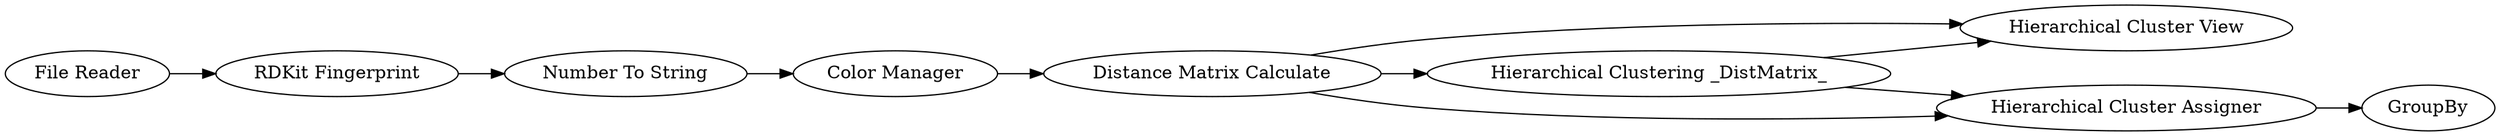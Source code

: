 digraph {
	3 [label="RDKit Fingerprint"]
	6 [label="Color Manager"]
	7 [label="Hierarchical Clustering _DistMatrix_"]
	9 [label="Hierarchical Cluster View"]
	11 [label="Distance Matrix Calculate"]
	12 [label="Hierarchical Cluster Assigner"]
	13 [label=GroupBy]
	16 [label="File Reader"]
	18 [label="Number To String"]
	3 -> 18
	6 -> 11
	7 -> 12
	7 -> 9
	11 -> 9
	11 -> 12
	11 -> 7
	12 -> 13
	16 -> 3
	18 -> 6
	rankdir=LR
}
